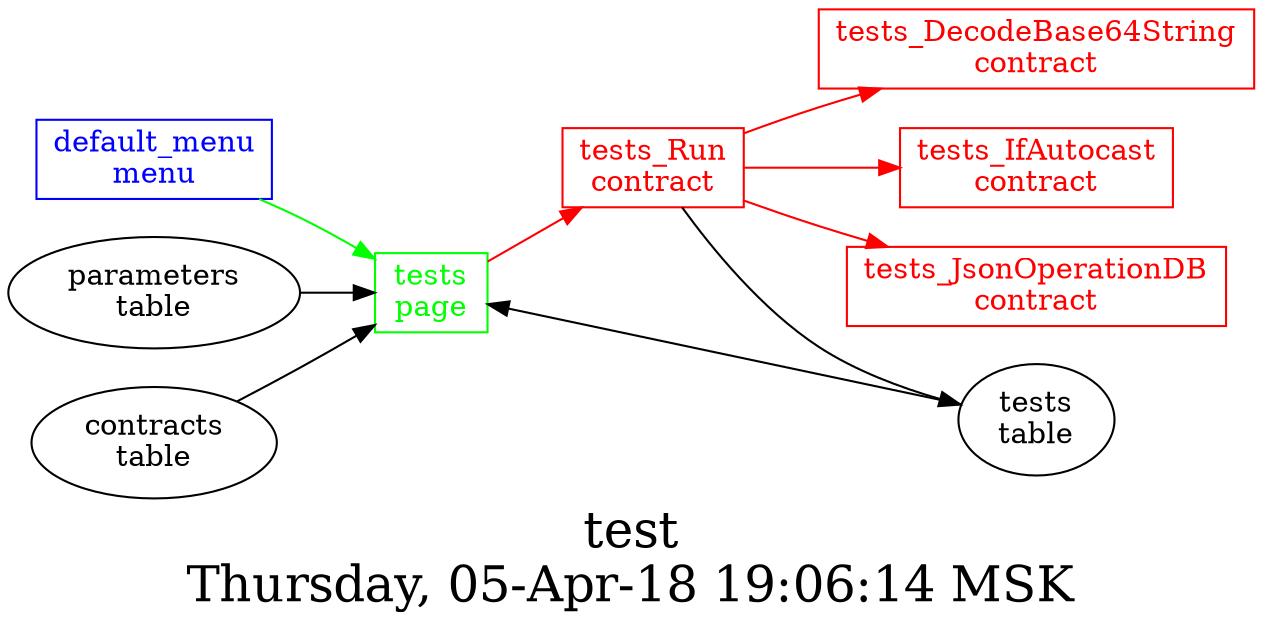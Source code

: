 digraph G {
graph [
  fontsize="24";
  label="test\nThursday, 05-Apr-18 19:06:14 MSK";
  nojustify=true;
  ordering=out;
  rankdir=LR;
  size="30";
];
"default_menu\nmenu" -> "tests\npage"  [ color=green ]
"default_menu\nmenu" [color=blue, fontcolor=blue, group=menus, shape=record];
"tests\npage" -> "tests_Run\ncontract"  [ color=red ]
"tests\ntable" -> "tests\npage"  [ color="" ]
"parameters\ntable" -> "tests\npage"  [ color="" ]
"contracts\ntable" -> "tests\npage"  [ color="" ]
"tests\npage" [color=green, fontcolor=green, group=pages, shape=record];
"tests_DecodeBase64String\ncontract" [color=red, fontcolor=red, group=contracts, shape=record];
"tests_IfAutocast\ncontract" [color=red, fontcolor=red, group=contracts, shape=record];
"tests_JsonOperationDB\ncontract" [color=red, fontcolor=red, group=contracts, shape=record];
"tests_Run\ncontract" -> "tests_DecodeBase64String\ncontract"  [ color=red ]
"tests_Run\ncontract" -> "tests_IfAutocast\ncontract"  [ color=red ]
"tests_Run\ncontract" -> "tests_JsonOperationDB\ncontract"  [ color=red ]
"tests_Run\ncontract" -> "tests\ntable"  [ color="" ]
"tests_Run\ncontract" [color=red, fontcolor=red, group=contracts, shape=record];
"tests\ntable" [color="", fontcolor="", group=tables, shape=""];
}
